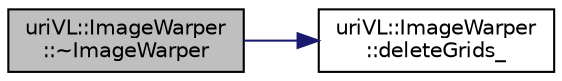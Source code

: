 digraph "uriVL::ImageWarper::~ImageWarper"
{
  edge [fontname="Helvetica",fontsize="10",labelfontname="Helvetica",labelfontsize="10"];
  node [fontname="Helvetica",fontsize="10",shape=record];
  rankdir="LR";
  Node1 [label="uriVL::ImageWarper\l::~ImageWarper",height=0.2,width=0.4,color="black", fillcolor="grey75", style="filled", fontcolor="black"];
  Node1 -> Node2 [color="midnightblue",fontsize="10",style="solid",fontname="Helvetica"];
  Node2 [label="uriVL::ImageWarper\l::deleteGrids_",height=0.2,width=0.4,color="black", fillcolor="white", style="filled",URL="$classuriVL_1_1ImageWarper.html#ac666c8e900880e22df133a59678437b9",tooltip="Deletes the pre-allocates grids of points (grid resize or destruction) "];
}
